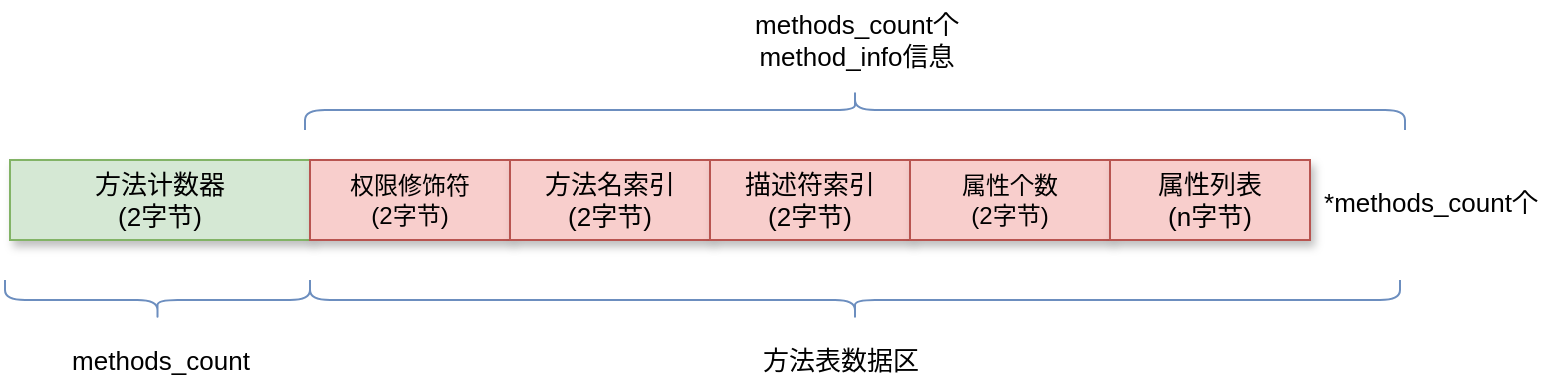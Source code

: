 <mxfile version="14.1.5" type="device"><diagram id="kWWOql1PXazyI8YSG5dn" name="第 1 页"><mxGraphModel dx="1448" dy="552" grid="1" gridSize="10" guides="1" tooltips="1" connect="1" arrows="1" fold="1" page="1" pageScale="1" pageWidth="827" pageHeight="1169" math="0" shadow="0"><root><mxCell id="0"/><mxCell id="1" parent="0"/><mxCell id="7ZVK7k6W9EZgZPxuObXw-6" value="&lt;span style=&quot;font-size: 13px&quot;&gt;方法计数器&lt;br&gt;(2字节)&lt;br&gt;&lt;/span&gt;" style="rounded=0;whiteSpace=wrap;html=1;shadow=1;fillColor=#d5e8d4;strokeColor=#82b366;" parent="1" vertex="1"><mxGeometry x="-80" y="190" width="150" height="40" as="geometry"/></mxCell><mxCell id="gepwz-rj1obuyPwmjRb2-1" value="权限修饰符&lt;br&gt;(2字节)" style="rounded=0;whiteSpace=wrap;html=1;shadow=1;fillColor=#f8cecc;strokeColor=#b85450;" parent="1" vertex="1"><mxGeometry x="70" y="190" width="100" height="40" as="geometry"/></mxCell><mxCell id="gepwz-rj1obuyPwmjRb2-4" value="&lt;span style=&quot;font-size: 13px&quot;&gt;方法&lt;/span&gt;&lt;span style=&quot;font-size: 13px&quot;&gt;名索引&lt;br&gt;(2字节)&lt;/span&gt;" style="rounded=0;whiteSpace=wrap;html=1;shadow=1;fillColor=#f8cecc;strokeColor=#b85450;" parent="1" vertex="1"><mxGeometry x="170" y="190" width="100" height="40" as="geometry"/></mxCell><mxCell id="gepwz-rj1obuyPwmjRb2-10" value="&lt;span style=&quot;font-size: 13px&quot;&gt;描述符索引&lt;/span&gt;&lt;br style=&quot;font-size: 13px&quot;&gt;&lt;span style=&quot;font-size: 13px&quot;&gt;(2&lt;/span&gt;&lt;span style=&quot;font-size: 13px&quot;&gt;字节)&lt;/span&gt;" style="rounded=0;whiteSpace=wrap;html=1;shadow=1;fillColor=#f8cecc;strokeColor=#b85450;" parent="1" vertex="1"><mxGeometry x="270" y="190" width="100" height="40" as="geometry"/></mxCell><mxCell id="gepwz-rj1obuyPwmjRb2-13" value="属性个数&lt;br&gt;&lt;span&gt;(2字节)&lt;/span&gt;" style="rounded=0;whiteSpace=wrap;html=1;shadow=1;fillColor=#f8cecc;strokeColor=#b85450;" parent="1" vertex="1"><mxGeometry x="370" y="190" width="100" height="40" as="geometry"/></mxCell><mxCell id="gepwz-rj1obuyPwmjRb2-16" value="&lt;span style=&quot;font-size: 13px&quot;&gt;属性列表&lt;/span&gt;&lt;br style=&quot;font-size: 13px&quot;&gt;&lt;span style=&quot;font-size: 13px&quot;&gt;(n字节)&lt;/span&gt;" style="rounded=0;whiteSpace=wrap;html=1;shadow=1;fillColor=#f8cecc;strokeColor=#b85450;" parent="1" vertex="1"><mxGeometry x="470" y="190" width="100" height="40" as="geometry"/></mxCell><mxCell id="7ZVK7k6W9EZgZPxuObXw-1" value="" style="shape=curlyBracket;whiteSpace=wrap;html=1;rounded=1;rotation=-90;fillColor=#dae8fc;strokeColor=#6c8ebf;" parent="1" vertex="1"><mxGeometry x="332.5" y="-12.5" width="20" height="545" as="geometry"/></mxCell><mxCell id="7ZVK7k6W9EZgZPxuObXw-3" value="" style="shape=curlyBracket;whiteSpace=wrap;html=1;rounded=1;rotation=90;fillColor=#dae8fc;strokeColor=#6c8ebf;" parent="1" vertex="1"><mxGeometry x="332.5" y="-110" width="20" height="550" as="geometry"/></mxCell><mxCell id="7ZVK7k6W9EZgZPxuObXw-4" value="方法表数据区" style="text;html=1;align=center;verticalAlign=middle;resizable=0;points=[];autosize=1;fontSize=13;" parent="1" vertex="1"><mxGeometry x="290" y="280" width="90" height="20" as="geometry"/></mxCell><mxCell id="7ZVK7k6W9EZgZPxuObXw-5" value="methods_count个&lt;br&gt;method_info信息" style="text;html=1;align=center;verticalAlign=middle;resizable=0;points=[];autosize=1;fontSize=13;" parent="1" vertex="1"><mxGeometry x="282.5" y="110" width="120" height="40" as="geometry"/></mxCell><mxCell id="7ZVK7k6W9EZgZPxuObXw-7" value="" style="shape=curlyBracket;whiteSpace=wrap;html=1;rounded=1;rotation=-90;fillColor=#dae8fc;strokeColor=#6c8ebf;" parent="1" vertex="1"><mxGeometry x="-16.25" y="183.75" width="20" height="152.5" as="geometry"/></mxCell><mxCell id="7ZVK7k6W9EZgZPxuObXw-8" value="methods_count" style="text;html=1;align=center;verticalAlign=middle;resizable=0;points=[];autosize=1;fontSize=13;" parent="1" vertex="1"><mxGeometry x="-55" y="280" width="100" height="20" as="geometry"/></mxCell><mxCell id="7ZVK7k6W9EZgZPxuObXw-9" value="&lt;span style=&quot;font-size: 13px ; font-weight: 400&quot;&gt;*&lt;/span&gt;&lt;span style=&quot;font-size: 13px ; font-weight: 400&quot;&gt;methods_count&lt;/span&gt;&lt;span style=&quot;font-size: 13px ; font-weight: 400&quot;&gt;个&lt;/span&gt;" style="text;html=1;align=center;verticalAlign=middle;resizable=0;points=[];autosize=1;fontStyle=1;fontSize=16;" parent="1" vertex="1"><mxGeometry x="570" y="195" width="120" height="30" as="geometry"/></mxCell></root></mxGraphModel></diagram></mxfile>